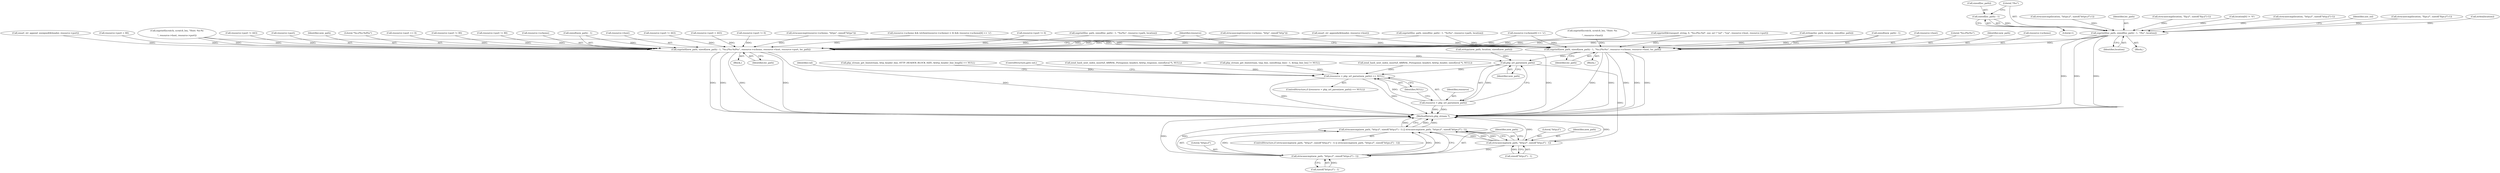 digraph "0_php-src_523f230c831d7b33353203fa34aee4e92ac12bba@API" {
"1003097" [label="(Call,sizeof(loc_path) - 1)"];
"1003095" [label="(Call,snprintf(loc_path, sizeof(loc_path) - 1, \"/%s\", location))"];
"1003128" [label="(Call,snprintf(new_path, sizeof(new_path) - 1, \"%s://%s:%d%s\", resource->scheme, resource->host, resource->port, loc_path))"];
"1003174" [label="(Call,php_url_parse(new_path))"];
"1003171" [label="(Call,(resource = php_url_parse(new_path)) == NULL)"];
"1003172" [label="(Call,resource = php_url_parse(new_path))"];
"1003216" [label="(Call,strncasecmp(new_path, \"http://\", sizeof(\"http://\") - 1))"];
"1003215" [label="(Call,strncasecmp(new_path, \"http://\", sizeof(\"http://\") - 1) || strncasecmp(new_path, \"https://\", sizeof(\"https://\") - 1))"];
"1003223" [label="(Call,strncasecmp(new_path, \"https://\", sizeof(\"https://\") - 1))"];
"1003147" [label="(Call,snprintf(new_path, sizeof(new_path) - 1, \"%s://%s%s\", resource->scheme, resource->host, loc_path))"];
"1003149" [label="(Call,sizeof(new_path) - 1)"];
"1000436" [label="(Call,resource->port = 80)"];
"1003214" [label="(ControlStructure,if (strncasecmp(new_path, \"http://\", sizeof(\"http://\") - 1) || strncasecmp(new_path, \"https://\", sizeof(\"https://\") - 1)))"];
"1003216" [label="(Call,strncasecmp(new_path, \"http://\", sizeof(\"http://\") - 1))"];
"1003160" [label="(Identifier,loc_path)"];
"1002951" [label="(Call,strlen(location))"];
"1000321" [label="(Call,strncasecmp(resource->scheme, \"https\", sizeof(\"https\")))"];
"1003105" [label="(Call,strlcpy(loc_path, location, sizeof(loc_path)))"];
"1000646" [label="(Call,smart_str_append_unsigned(&header, resource->port))"];
"1003225" [label="(Literal,\"https://\")"];
"1003095" [label="(Call,snprintf(loc_path, sizeof(loc_path) - 1, \"/%s\", location))"];
"1003101" [label="(Literal,\"/%s\")"];
"1000314" [label="(Call,strncasecmp(resource->scheme, \"http\", sizeof(\"http\")))"];
"1003215" [label="(Call,strncasecmp(new_path, \"http://\", sizeof(\"http://\") - 1) || strncasecmp(new_path, \"https://\", sizeof(\"https://\") - 1))"];
"1000424" [label="(Call,resource->port = 443)"];
"1003102" [label="(Identifier,location)"];
"1002129" [label="(Call,snprintf(scratch, scratch_len, \"Host: %s\r\n\", resource->host))"];
"1000398" [label="(Call,resource->scheme && (strlen(resource->scheme) > 4) && resource->scheme[4] == 's')"];
"1003180" [label="(Identifier,val)"];
"1003135" [label="(Call,resource->scheme)"];
"1002963" [label="(Call,strncasecmp(location, \"https://\", sizeof(\"https://\")-1))"];
"1003130" [label="(Call,sizeof(new_path) - 1)"];
"1003138" [label="(Call,resource->host)"];
"1003114" [label="(Call,resource->port != 443)"];
"1003163" [label="(Call,strlcpy(new_path, location, sizeof(new_path)))"];
"1003098" [label="(Call,sizeof(loc_path))"];
"1003096" [label="(Identifier,loc_path)"];
"1003127" [label="(Block,)"];
"1003223" [label="(Call,strncasecmp(new_path, \"https://\", sizeof(\"https://\") - 1))"];
"1003233" [label="(MethodReturn,php_stream *)"];
"1002971" [label="(Call,strncasecmp(location, \"ftp://\", sizeof(\"ftp://\")-1))"];
"1000485" [label="(Call,spprintf(&transport_string, 0, \"%s://%s:%d\", use_ssl ? \"ssl\" : \"tcp\", resource->host, resource->port))"];
"1002677" [label="(Call,php_stream_get_line(stream, http_header_line, HTTP_HEADER_BLOCK_SIZE, &http_header_line_length) == NULL)"];
"1003178" [label="(ControlStructure,goto out;)"];
"1003176" [label="(Identifier,NULL)"];
"1003172" [label="(Call,resource = php_url_parse(new_path))"];
"1000636" [label="(Call,smart_str_appends(&header, resource->host))"];
"1003100" [label="(Literal,1)"];
"1002936" [label="(Call,location[0] != '\0')"];
"1000409" [label="(Call,resource->scheme[4] == 's')"];
"1003157" [label="(Call,resource->host)"];
"1002618" [label="(Call,zend_hash_next_index_insert(Z_ARRVAL_P(response_header), &http_response, sizeof(zval *), NULL))"];
"1002438" [label="(Call,php_stream_get_line(stream, tmp_line, sizeof(tmp_line) - 1, &tmp_line_len) != NULL)"];
"1002082" [label="(Call,resource->port != 443)"];
"1003069" [label="(Call,snprintf(loc_path, sizeof(loc_path) - 1, \"%s%s\", resource->path, location))"];
"1003173" [label="(Identifier,resource)"];
"1002087" [label="(Call,resource->port != 0)"];
"1002881" [label="(Call,zend_hash_next_index_insert(Z_ARRVAL_P(response_header), &http_header, sizeof(zval *), NULL))"];
"1003174" [label="(Call,php_url_parse(new_path))"];
"1002101" [label="(Call,resource->port != 0)"];
"1003226" [label="(Call,sizeof(\"https://\") - 1)"];
"1003147" [label="(Call,snprintf(new_path, sizeof(new_path) - 1, \"%s://%s%s\", resource->scheme, resource->host, loc_path))"];
"1003144" [label="(Identifier,loc_path)"];
"1003097" [label="(Call,sizeof(loc_path) - 1)"];
"1003146" [label="(Block,)"];
"1002109" [label="(Call,snprintf(scratch, scratch_len, \"Host: %s:%i\r\n\", resource->host, resource->port))"];
"1003219" [label="(Call,sizeof(\"http://\") - 1)"];
"1003141" [label="(Call,resource->port)"];
"1003153" [label="(Literal,\"%s://%s%s\")"];
"1003129" [label="(Identifier,new_path)"];
"1003082" [label="(Call,snprintf(loc_path, sizeof(loc_path) - 1, \"%s/%s\", resource->path, location))"];
"1003224" [label="(Identifier,new_path)"];
"1002955" [label="(Call,strncasecmp(location, \"http://\", sizeof(\"http://\")-1))"];
"1003094" [label="(Block,)"];
"1003113" [label="(Identifier,use_ssl)"];
"1003134" [label="(Literal,\"%s://%s:%d%s\")"];
"1003171" [label="(Call,(resource = php_url_parse(new_path)) == NULL)"];
"1003218" [label="(Literal,\"http://\")"];
"1000431" [label="(Call,resource->port == 0)"];
"1003169" [label="(Identifier,resource)"];
"1003148" [label="(Identifier,new_path)"];
"1002978" [label="(Call,strncasecmp(location, \"ftps://\", sizeof(\"ftps://\")-1))"];
"1003154" [label="(Call,resource->scheme)"];
"1003122" [label="(Call,resource->port != 80)"];
"1003128" [label="(Call,snprintf(new_path, sizeof(new_path) - 1, \"%s://%s:%d%s\", resource->scheme, resource->host, resource->port, loc_path))"];
"1002096" [label="(Call,resource->port != 80)"];
"1003217" [label="(Identifier,new_path)"];
"1003170" [label="(ControlStructure,if ((resource = php_url_parse(new_path)) == NULL))"];
"1003175" [label="(Identifier,new_path)"];
"1003097" -> "1003095"  [label="AST: "];
"1003097" -> "1003100"  [label="CFG: "];
"1003098" -> "1003097"  [label="AST: "];
"1003100" -> "1003097"  [label="AST: "];
"1003101" -> "1003097"  [label="CFG: "];
"1003097" -> "1003095"  [label="DDG: "];
"1003095" -> "1003094"  [label="AST: "];
"1003095" -> "1003102"  [label="CFG: "];
"1003096" -> "1003095"  [label="AST: "];
"1003101" -> "1003095"  [label="AST: "];
"1003102" -> "1003095"  [label="AST: "];
"1003113" -> "1003095"  [label="CFG: "];
"1003095" -> "1003233"  [label="DDG: "];
"1003095" -> "1003233"  [label="DDG: "];
"1003095" -> "1003233"  [label="DDG: "];
"1002936" -> "1003095"  [label="DDG: "];
"1002978" -> "1003095"  [label="DDG: "];
"1002971" -> "1003095"  [label="DDG: "];
"1002955" -> "1003095"  [label="DDG: "];
"1002951" -> "1003095"  [label="DDG: "];
"1002963" -> "1003095"  [label="DDG: "];
"1003095" -> "1003128"  [label="DDG: "];
"1003095" -> "1003147"  [label="DDG: "];
"1003128" -> "1003127"  [label="AST: "];
"1003128" -> "1003144"  [label="CFG: "];
"1003129" -> "1003128"  [label="AST: "];
"1003130" -> "1003128"  [label="AST: "];
"1003134" -> "1003128"  [label="AST: "];
"1003135" -> "1003128"  [label="AST: "];
"1003138" -> "1003128"  [label="AST: "];
"1003141" -> "1003128"  [label="AST: "];
"1003144" -> "1003128"  [label="AST: "];
"1003169" -> "1003128"  [label="CFG: "];
"1003128" -> "1003233"  [label="DDG: "];
"1003128" -> "1003233"  [label="DDG: "];
"1003128" -> "1003233"  [label="DDG: "];
"1003128" -> "1003233"  [label="DDG: "];
"1003128" -> "1003233"  [label="DDG: "];
"1003128" -> "1003233"  [label="DDG: "];
"1003130" -> "1003128"  [label="DDG: "];
"1000314" -> "1003128"  [label="DDG: "];
"1000409" -> "1003128"  [label="DDG: "];
"1000321" -> "1003128"  [label="DDG: "];
"1000398" -> "1003128"  [label="DDG: "];
"1002129" -> "1003128"  [label="DDG: "];
"1000636" -> "1003128"  [label="DDG: "];
"1000485" -> "1003128"  [label="DDG: "];
"1000485" -> "1003128"  [label="DDG: "];
"1002109" -> "1003128"  [label="DDG: "];
"1002109" -> "1003128"  [label="DDG: "];
"1002096" -> "1003128"  [label="DDG: "];
"1000436" -> "1003128"  [label="DDG: "];
"1002101" -> "1003128"  [label="DDG: "];
"1002082" -> "1003128"  [label="DDG: "];
"1002087" -> "1003128"  [label="DDG: "];
"1000424" -> "1003128"  [label="DDG: "];
"1000431" -> "1003128"  [label="DDG: "];
"1003122" -> "1003128"  [label="DDG: "];
"1000646" -> "1003128"  [label="DDG: "];
"1003114" -> "1003128"  [label="DDG: "];
"1003082" -> "1003128"  [label="DDG: "];
"1003105" -> "1003128"  [label="DDG: "];
"1003069" -> "1003128"  [label="DDG: "];
"1003128" -> "1003174"  [label="DDG: "];
"1003174" -> "1003172"  [label="AST: "];
"1003174" -> "1003175"  [label="CFG: "];
"1003175" -> "1003174"  [label="AST: "];
"1003172" -> "1003174"  [label="CFG: "];
"1003174" -> "1003171"  [label="DDG: "];
"1003174" -> "1003172"  [label="DDG: "];
"1003163" -> "1003174"  [label="DDG: "];
"1003147" -> "1003174"  [label="DDG: "];
"1003174" -> "1003216"  [label="DDG: "];
"1003171" -> "1003170"  [label="AST: "];
"1003171" -> "1003176"  [label="CFG: "];
"1003172" -> "1003171"  [label="AST: "];
"1003176" -> "1003171"  [label="AST: "];
"1003178" -> "1003171"  [label="CFG: "];
"1003180" -> "1003171"  [label="CFG: "];
"1003171" -> "1003233"  [label="DDG: "];
"1003171" -> "1003233"  [label="DDG: "];
"1003172" -> "1003171"  [label="DDG: "];
"1002881" -> "1003171"  [label="DDG: "];
"1002618" -> "1003171"  [label="DDG: "];
"1002677" -> "1003171"  [label="DDG: "];
"1002438" -> "1003171"  [label="DDG: "];
"1003173" -> "1003172"  [label="AST: "];
"1003176" -> "1003172"  [label="CFG: "];
"1003172" -> "1003233"  [label="DDG: "];
"1003172" -> "1003233"  [label="DDG: "];
"1003216" -> "1003215"  [label="AST: "];
"1003216" -> "1003219"  [label="CFG: "];
"1003217" -> "1003216"  [label="AST: "];
"1003218" -> "1003216"  [label="AST: "];
"1003219" -> "1003216"  [label="AST: "];
"1003224" -> "1003216"  [label="CFG: "];
"1003215" -> "1003216"  [label="CFG: "];
"1003216" -> "1003233"  [label="DDG: "];
"1003216" -> "1003233"  [label="DDG: "];
"1003216" -> "1003215"  [label="DDG: "];
"1003216" -> "1003215"  [label="DDG: "];
"1003216" -> "1003215"  [label="DDG: "];
"1003219" -> "1003216"  [label="DDG: "];
"1003216" -> "1003223"  [label="DDG: "];
"1003215" -> "1003214"  [label="AST: "];
"1003215" -> "1003223"  [label="CFG: "];
"1003223" -> "1003215"  [label="AST: "];
"1003233" -> "1003215"  [label="CFG: "];
"1003215" -> "1003233"  [label="DDG: "];
"1003215" -> "1003233"  [label="DDG: "];
"1003215" -> "1003233"  [label="DDG: "];
"1003223" -> "1003215"  [label="DDG: "];
"1003223" -> "1003215"  [label="DDG: "];
"1003223" -> "1003215"  [label="DDG: "];
"1003223" -> "1003226"  [label="CFG: "];
"1003224" -> "1003223"  [label="AST: "];
"1003225" -> "1003223"  [label="AST: "];
"1003226" -> "1003223"  [label="AST: "];
"1003223" -> "1003233"  [label="DDG: "];
"1003223" -> "1003233"  [label="DDG: "];
"1003226" -> "1003223"  [label="DDG: "];
"1003147" -> "1003146"  [label="AST: "];
"1003147" -> "1003160"  [label="CFG: "];
"1003148" -> "1003147"  [label="AST: "];
"1003149" -> "1003147"  [label="AST: "];
"1003153" -> "1003147"  [label="AST: "];
"1003154" -> "1003147"  [label="AST: "];
"1003157" -> "1003147"  [label="AST: "];
"1003160" -> "1003147"  [label="AST: "];
"1003169" -> "1003147"  [label="CFG: "];
"1003147" -> "1003233"  [label="DDG: "];
"1003147" -> "1003233"  [label="DDG: "];
"1003147" -> "1003233"  [label="DDG: "];
"1003147" -> "1003233"  [label="DDG: "];
"1003147" -> "1003233"  [label="DDG: "];
"1003149" -> "1003147"  [label="DDG: "];
"1000314" -> "1003147"  [label="DDG: "];
"1000409" -> "1003147"  [label="DDG: "];
"1000321" -> "1003147"  [label="DDG: "];
"1000398" -> "1003147"  [label="DDG: "];
"1002129" -> "1003147"  [label="DDG: "];
"1000636" -> "1003147"  [label="DDG: "];
"1000485" -> "1003147"  [label="DDG: "];
"1002109" -> "1003147"  [label="DDG: "];
"1003082" -> "1003147"  [label="DDG: "];
"1003105" -> "1003147"  [label="DDG: "];
"1003069" -> "1003147"  [label="DDG: "];
}
